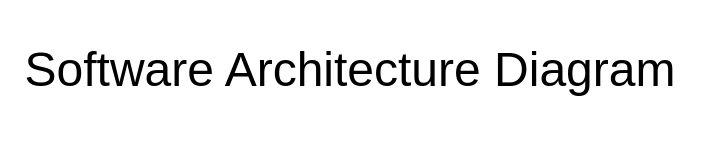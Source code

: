<mxfile>
    <diagram id="CxG9PtcLVrbES5TmrdyB" name="Page-1">
        <mxGraphModel dx="1083" dy="468" grid="1" gridSize="10" guides="1" tooltips="1" connect="1" arrows="1" fold="1" page="1" pageScale="1" pageWidth="3300" pageHeight="4681" math="0" shadow="0">
            <root>
                <mxCell id="0"/>
                <mxCell id="1" parent="0"/>
                <mxCell id="2" value="&lt;font style=&quot;font-size: 24px&quot;&gt;Software Architecture Diagram&lt;/font&gt;" style="text;html=1;strokeColor=none;fillColor=none;align=center;verticalAlign=middle;whiteSpace=wrap;rounded=0;" vertex="1" parent="1">
                    <mxGeometry x="460" y="70" width="350" height="70" as="geometry"/>
                </mxCell>
            </root>
        </mxGraphModel>
    </diagram>
</mxfile>